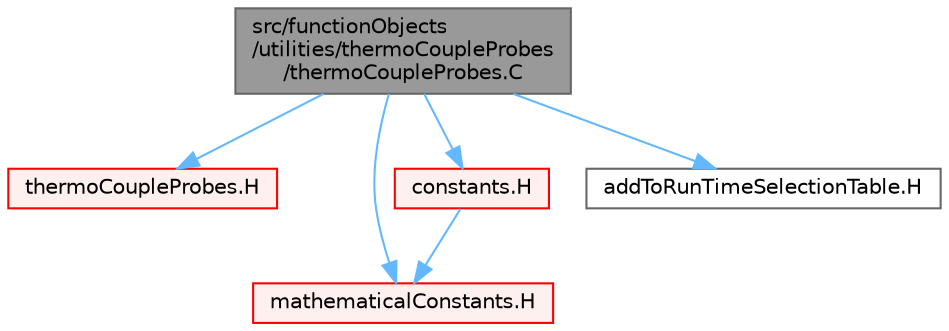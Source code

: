 digraph "src/functionObjects/utilities/thermoCoupleProbes/thermoCoupleProbes.C"
{
 // LATEX_PDF_SIZE
  bgcolor="transparent";
  edge [fontname=Helvetica,fontsize=10,labelfontname=Helvetica,labelfontsize=10];
  node [fontname=Helvetica,fontsize=10,shape=box,height=0.2,width=0.4];
  Node1 [id="Node000001",label="src/functionObjects\l/utilities/thermoCoupleProbes\l/thermoCoupleProbes.C",height=0.2,width=0.4,color="gray40", fillcolor="grey60", style="filled", fontcolor="black",tooltip=" "];
  Node1 -> Node2 [id="edge1_Node000001_Node000002",color="steelblue1",style="solid",tooltip=" "];
  Node2 [id="Node000002",label="thermoCoupleProbes.H",height=0.2,width=0.4,color="red", fillcolor="#FFF0F0", style="filled",URL="$thermoCoupleProbes_8H.html",tooltip=" "];
  Node1 -> Node424 [id="edge2_Node000001_Node000424",color="steelblue1",style="solid",tooltip=" "];
  Node424 [id="Node000424",label="mathematicalConstants.H",height=0.2,width=0.4,color="red", fillcolor="#FFF0F0", style="filled",URL="$mathematicalConstants_8H.html",tooltip=" "];
  Node1 -> Node425 [id="edge3_Node000001_Node000425",color="steelblue1",style="solid",tooltip=" "];
  Node425 [id="Node000425",label="constants.H",height=0.2,width=0.4,color="red", fillcolor="#FFF0F0", style="filled",URL="$constants_8H.html",tooltip=" "];
  Node425 -> Node424 [id="edge4_Node000425_Node000424",color="steelblue1",style="solid",tooltip=" "];
  Node1 -> Node432 [id="edge5_Node000001_Node000432",color="steelblue1",style="solid",tooltip=" "];
  Node432 [id="Node000432",label="addToRunTimeSelectionTable.H",height=0.2,width=0.4,color="grey40", fillcolor="white", style="filled",URL="$addToRunTimeSelectionTable_8H.html",tooltip="Macros for easy insertion into run-time selection tables."];
}
